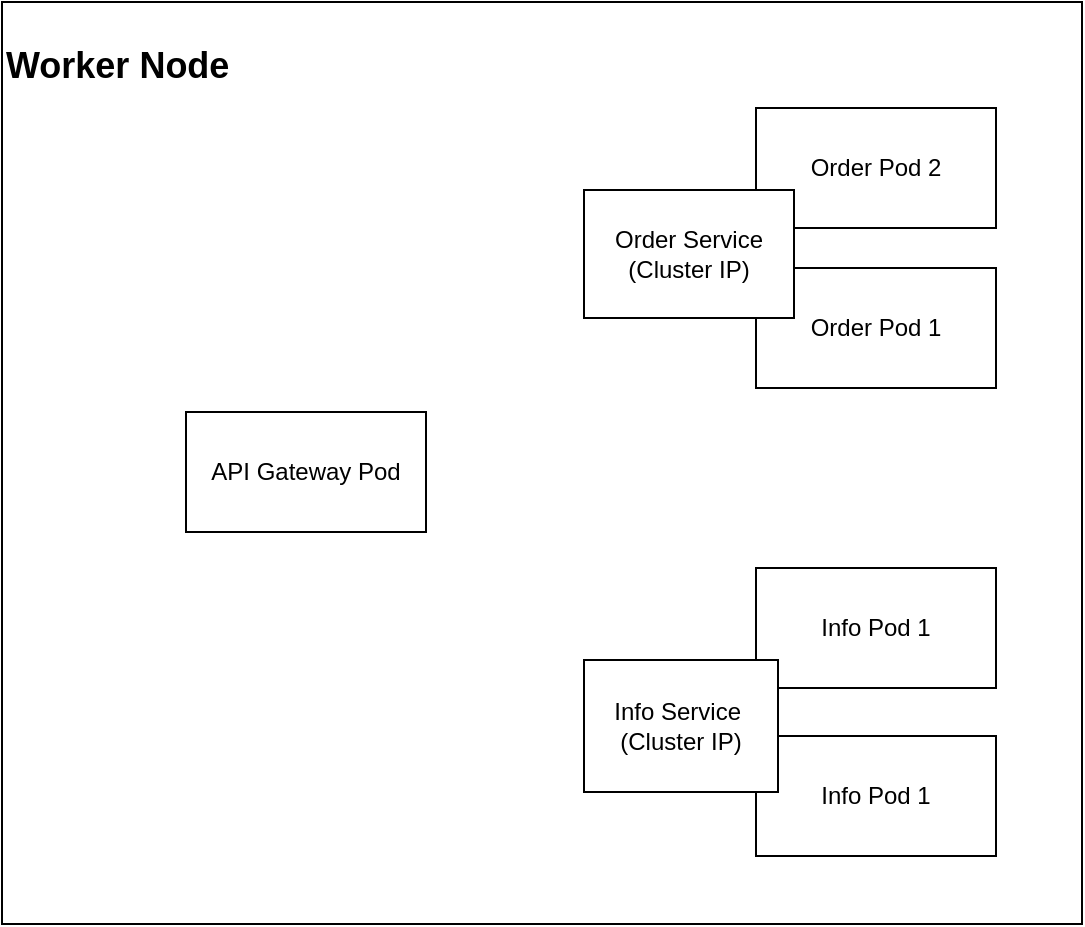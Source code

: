 <mxfile version="24.6.4" type="device">
  <diagram name="Page-1" id="aVgKbe5zRCB4r9OP6mi0">
    <mxGraphModel dx="2074" dy="1267" grid="0" gridSize="10" guides="1" tooltips="1" connect="1" arrows="1" fold="1" page="1" pageScale="1" pageWidth="850" pageHeight="1100" math="0" shadow="0">
      <root>
        <mxCell id="0" />
        <mxCell id="1" parent="0" />
        <mxCell id="l83eBaadisW8cw4yzPC_-1" value="&lt;h2&gt;&lt;b&gt;Worker Node&lt;/b&gt;&lt;/h2&gt;" style="rounded=0;whiteSpace=wrap;html=1;align=left;verticalAlign=top;" vertex="1" parent="1">
          <mxGeometry x="158" y="406" width="540" height="461" as="geometry" />
        </mxCell>
        <mxCell id="l83eBaadisW8cw4yzPC_-3" value="API Gateway Pod" style="rounded=0;whiteSpace=wrap;html=1;" vertex="1" parent="1">
          <mxGeometry x="250" y="611" width="120" height="60" as="geometry" />
        </mxCell>
        <mxCell id="l83eBaadisW8cw4yzPC_-4" value="Order Pod 1" style="rounded=0;whiteSpace=wrap;html=1;" vertex="1" parent="1">
          <mxGeometry x="535" y="539" width="120" height="60" as="geometry" />
        </mxCell>
        <mxCell id="l83eBaadisW8cw4yzPC_-5" value="Info Pod 1" style="rounded=0;whiteSpace=wrap;html=1;" vertex="1" parent="1">
          <mxGeometry x="535" y="689" width="120" height="60" as="geometry" />
        </mxCell>
        <mxCell id="l83eBaadisW8cw4yzPC_-7" value="Order Pod 2" style="rounded=0;whiteSpace=wrap;html=1;" vertex="1" parent="1">
          <mxGeometry x="535" y="459" width="120" height="60" as="geometry" />
        </mxCell>
        <mxCell id="l83eBaadisW8cw4yzPC_-8" value="Order Service (Cluster IP)" style="rounded=0;whiteSpace=wrap;html=1;direction=west;horizontal=1;" vertex="1" parent="1">
          <mxGeometry x="449" y="500" width="105" height="64" as="geometry" />
        </mxCell>
        <mxCell id="l83eBaadisW8cw4yzPC_-9" value="Info Pod 1" style="rounded=0;whiteSpace=wrap;html=1;" vertex="1" parent="1">
          <mxGeometry x="535" y="773" width="120" height="60" as="geometry" />
        </mxCell>
        <mxCell id="l83eBaadisW8cw4yzPC_-11" value="Info Service&amp;nbsp;&lt;div&gt;(Cluster IP)&lt;/div&gt;" style="rounded=0;whiteSpace=wrap;html=1;direction=west;horizontal=1;" vertex="1" parent="1">
          <mxGeometry x="449" y="735" width="97" height="66" as="geometry" />
        </mxCell>
      </root>
    </mxGraphModel>
  </diagram>
</mxfile>

